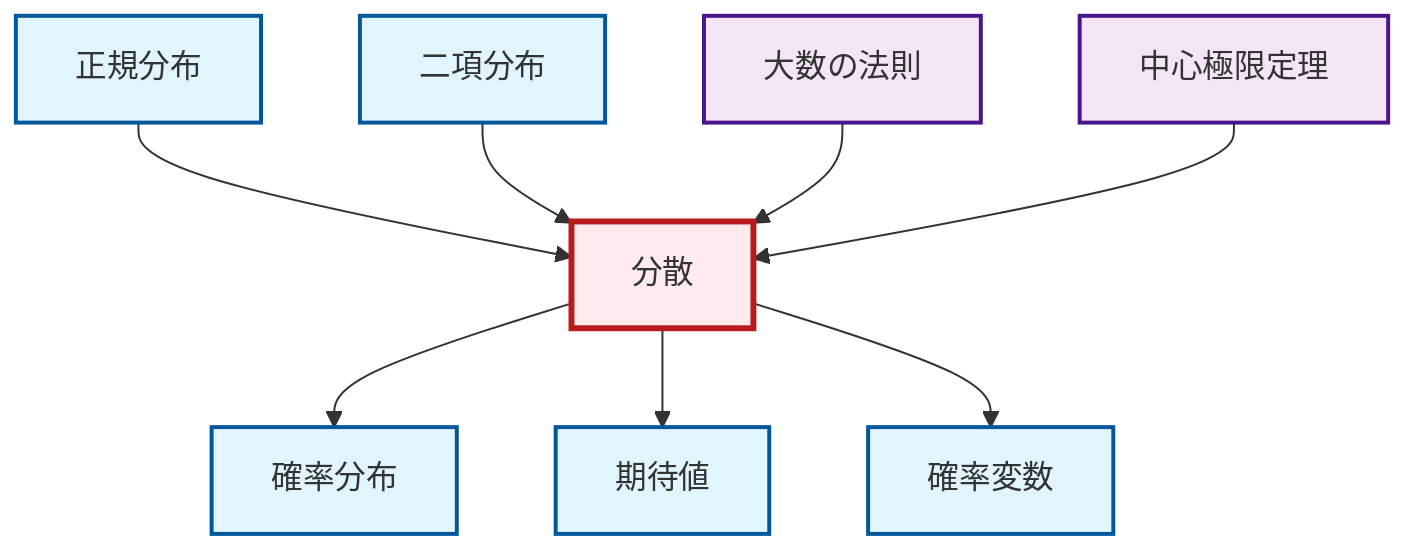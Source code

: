 graph TD
    classDef definition fill:#e1f5fe,stroke:#01579b,stroke-width:2px
    classDef theorem fill:#f3e5f5,stroke:#4a148c,stroke-width:2px
    classDef axiom fill:#fff3e0,stroke:#e65100,stroke-width:2px
    classDef example fill:#e8f5e9,stroke:#1b5e20,stroke-width:2px
    classDef current fill:#ffebee,stroke:#b71c1c,stroke-width:3px
    def-expectation["期待値"]:::definition
    def-binomial-distribution["二項分布"]:::definition
    def-variance["分散"]:::definition
    thm-law-of-large-numbers["大数の法則"]:::theorem
    def-probability-distribution["確率分布"]:::definition
    def-normal-distribution["正規分布"]:::definition
    thm-central-limit["中心極限定理"]:::theorem
    def-random-variable["確率変数"]:::definition
    def-variance --> def-probability-distribution
    def-variance --> def-expectation
    def-normal-distribution --> def-variance
    def-binomial-distribution --> def-variance
    def-variance --> def-random-variable
    thm-law-of-large-numbers --> def-variance
    thm-central-limit --> def-variance
    class def-variance current